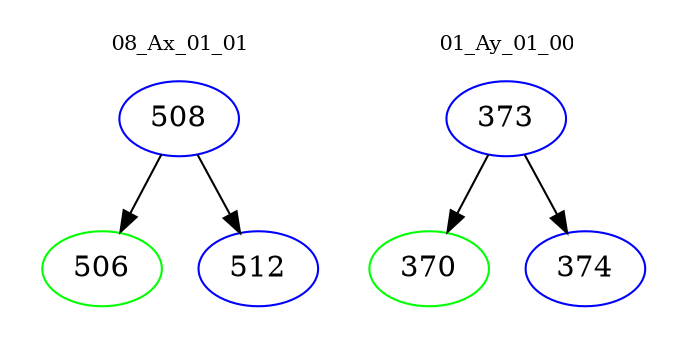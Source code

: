 digraph{
subgraph cluster_0 {
color = white
label = "08_Ax_01_01";
fontsize=10;
T0_508 [label="508", color="blue"]
T0_508 -> T0_506 [color="black"]
T0_506 [label="506", color="green"]
T0_508 -> T0_512 [color="black"]
T0_512 [label="512", color="blue"]
}
subgraph cluster_1 {
color = white
label = "01_Ay_01_00";
fontsize=10;
T1_373 [label="373", color="blue"]
T1_373 -> T1_370 [color="black"]
T1_370 [label="370", color="green"]
T1_373 -> T1_374 [color="black"]
T1_374 [label="374", color="blue"]
}
}
